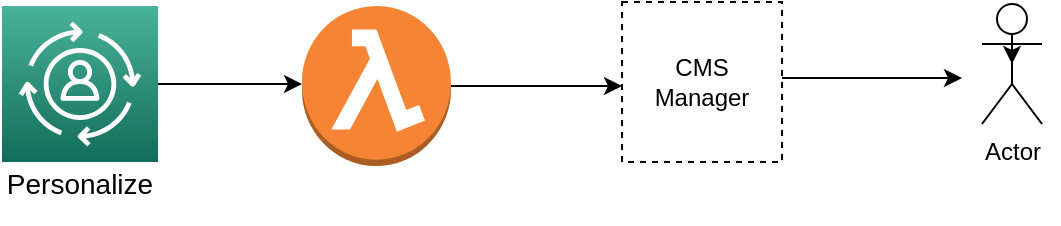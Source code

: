 <mxfile version="21.6.1" type="github">
  <diagram name="Page-1" id="jodfzSSgS3npDsEol986">
    <mxGraphModel dx="987" dy="495" grid="1" gridSize="10" guides="1" tooltips="1" connect="1" arrows="1" fold="1" page="1" pageScale="1" pageWidth="850" pageHeight="1100" math="0" shadow="0">
      <root>
        <mxCell id="0" />
        <mxCell id="1" parent="0" />
        <mxCell id="EhaO9jc-MDTNK2BKhwBv-1" value="" style="edgeStyle=orthogonalEdgeStyle;rounded=0;orthogonalLoop=1;jettySize=auto;html=1;" edge="1" parent="1" source="EhaO9jc-MDTNK2BKhwBv-2">
          <mxGeometry relative="1" as="geometry">
            <mxPoint x="340" y="360" as="targetPoint" />
          </mxGeometry>
        </mxCell>
        <mxCell id="EhaO9jc-MDTNK2BKhwBv-2" value="" style="sketch=0;points=[[0,0,0],[0.25,0,0],[0.5,0,0],[0.75,0,0],[1,0,0],[0,1,0],[0.25,1,0],[0.5,1,0],[0.75,1,0],[1,1,0],[0,0.25,0],[0,0.5,0],[0,0.75,0],[1,0.25,0],[1,0.5,0],[1,0.75,0]];outlineConnect=0;fontColor=#232F3E;gradientColor=#4AB29A;gradientDirection=north;fillColor=#116D5B;strokeColor=#ffffff;dashed=0;verticalLabelPosition=bottom;verticalAlign=top;align=center;html=1;fontSize=12;fontStyle=0;aspect=fixed;shape=mxgraph.aws4.resourceIcon;resIcon=mxgraph.aws4.personalize;" vertex="1" parent="1">
          <mxGeometry x="190" y="321" width="78" height="78" as="geometry" />
        </mxCell>
        <mxCell id="EhaO9jc-MDTNK2BKhwBv-3" value="" style="edgeStyle=orthogonalEdgeStyle;rounded=0;orthogonalLoop=1;jettySize=auto;html=1;" edge="1" parent="1" source="EhaO9jc-MDTNK2BKhwBv-4">
          <mxGeometry relative="1" as="geometry">
            <mxPoint x="500" y="361" as="targetPoint" />
          </mxGeometry>
        </mxCell>
        <mxCell id="EhaO9jc-MDTNK2BKhwBv-4" value="" style="outlineConnect=0;dashed=0;verticalLabelPosition=bottom;verticalAlign=top;align=center;html=1;shape=mxgraph.aws3.lambda_function;fillColor=#F58534;gradientColor=none;" vertex="1" parent="1">
          <mxGeometry x="340" y="321" width="74.5" height="80" as="geometry" />
        </mxCell>
        <mxCell id="EhaO9jc-MDTNK2BKhwBv-6" value="Actor" style="shape=umlActor;verticalLabelPosition=bottom;verticalAlign=top;html=1;outlineConnect=0;" vertex="1" parent="1">
          <mxGeometry x="680" y="320" width="30" height="60" as="geometry" />
        </mxCell>
        <mxCell id="EhaO9jc-MDTNK2BKhwBv-7" style="edgeStyle=orthogonalEdgeStyle;rounded=0;orthogonalLoop=1;jettySize=auto;html=1;exitX=1;exitY=0.333;exitDx=0;exitDy=0;exitPerimeter=0;entryX=0.5;entryY=0.5;entryDx=0;entryDy=0;entryPerimeter=0;" edge="1" parent="1" source="EhaO9jc-MDTNK2BKhwBv-6" target="EhaO9jc-MDTNK2BKhwBv-6">
          <mxGeometry relative="1" as="geometry" />
        </mxCell>
        <mxCell id="EhaO9jc-MDTNK2BKhwBv-8" value="&lt;font style=&quot;font-size: 14px;&quot;&gt;Personalize&lt;/font&gt;" style="text;html=1;strokeColor=none;fillColor=none;align=center;verticalAlign=middle;whiteSpace=wrap;rounded=0;" vertex="1" parent="1">
          <mxGeometry x="199" y="390" width="60" height="40" as="geometry" />
        </mxCell>
        <mxCell id="EhaO9jc-MDTNK2BKhwBv-9" value="" style="edgeStyle=orthogonalEdgeStyle;rounded=0;orthogonalLoop=1;jettySize=auto;html=1;" edge="1" parent="1">
          <mxGeometry relative="1" as="geometry">
            <mxPoint x="580" y="357" as="sourcePoint" />
            <mxPoint x="670" y="357" as="targetPoint" />
          </mxGeometry>
        </mxCell>
        <mxCell id="EhaO9jc-MDTNK2BKhwBv-12" value="CMS&lt;br&gt;Manager" style="whiteSpace=wrap;html=1;aspect=fixed;dashed=1;" vertex="1" parent="1">
          <mxGeometry x="500" y="319" width="80" height="80" as="geometry" />
        </mxCell>
      </root>
    </mxGraphModel>
  </diagram>
</mxfile>

